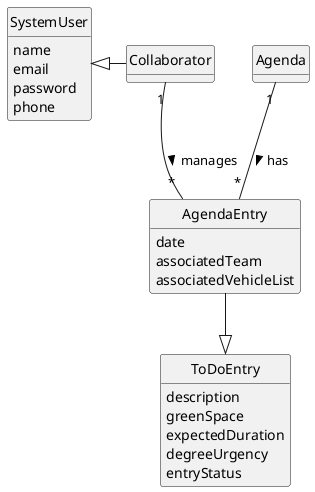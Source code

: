 @startuml
skinparam monochrome true
skinparam packageStyle rectangle
skinparam shadowing false



skinparam classAttributeIconSize 0

hide circle
hide methods


class SystemUser {
    name
    email
    password
    phone

}
class Collaborator {

}


class Agenda {
}

class AgendaEntry {
    date
    associatedTeam
    associatedVehicleList
}



class ToDoEntry{
    description
         greenSpace
         expectedDuration
         degreeUrgency
         entryStatus
}

Agenda "1" -- "*" AgendaEntry : has >
SystemUser <|-  Collaborator
Collaborator "1" -- "*" AgendaEntry: manages >
AgendaEntry --|> ToDoEntry
@enduml